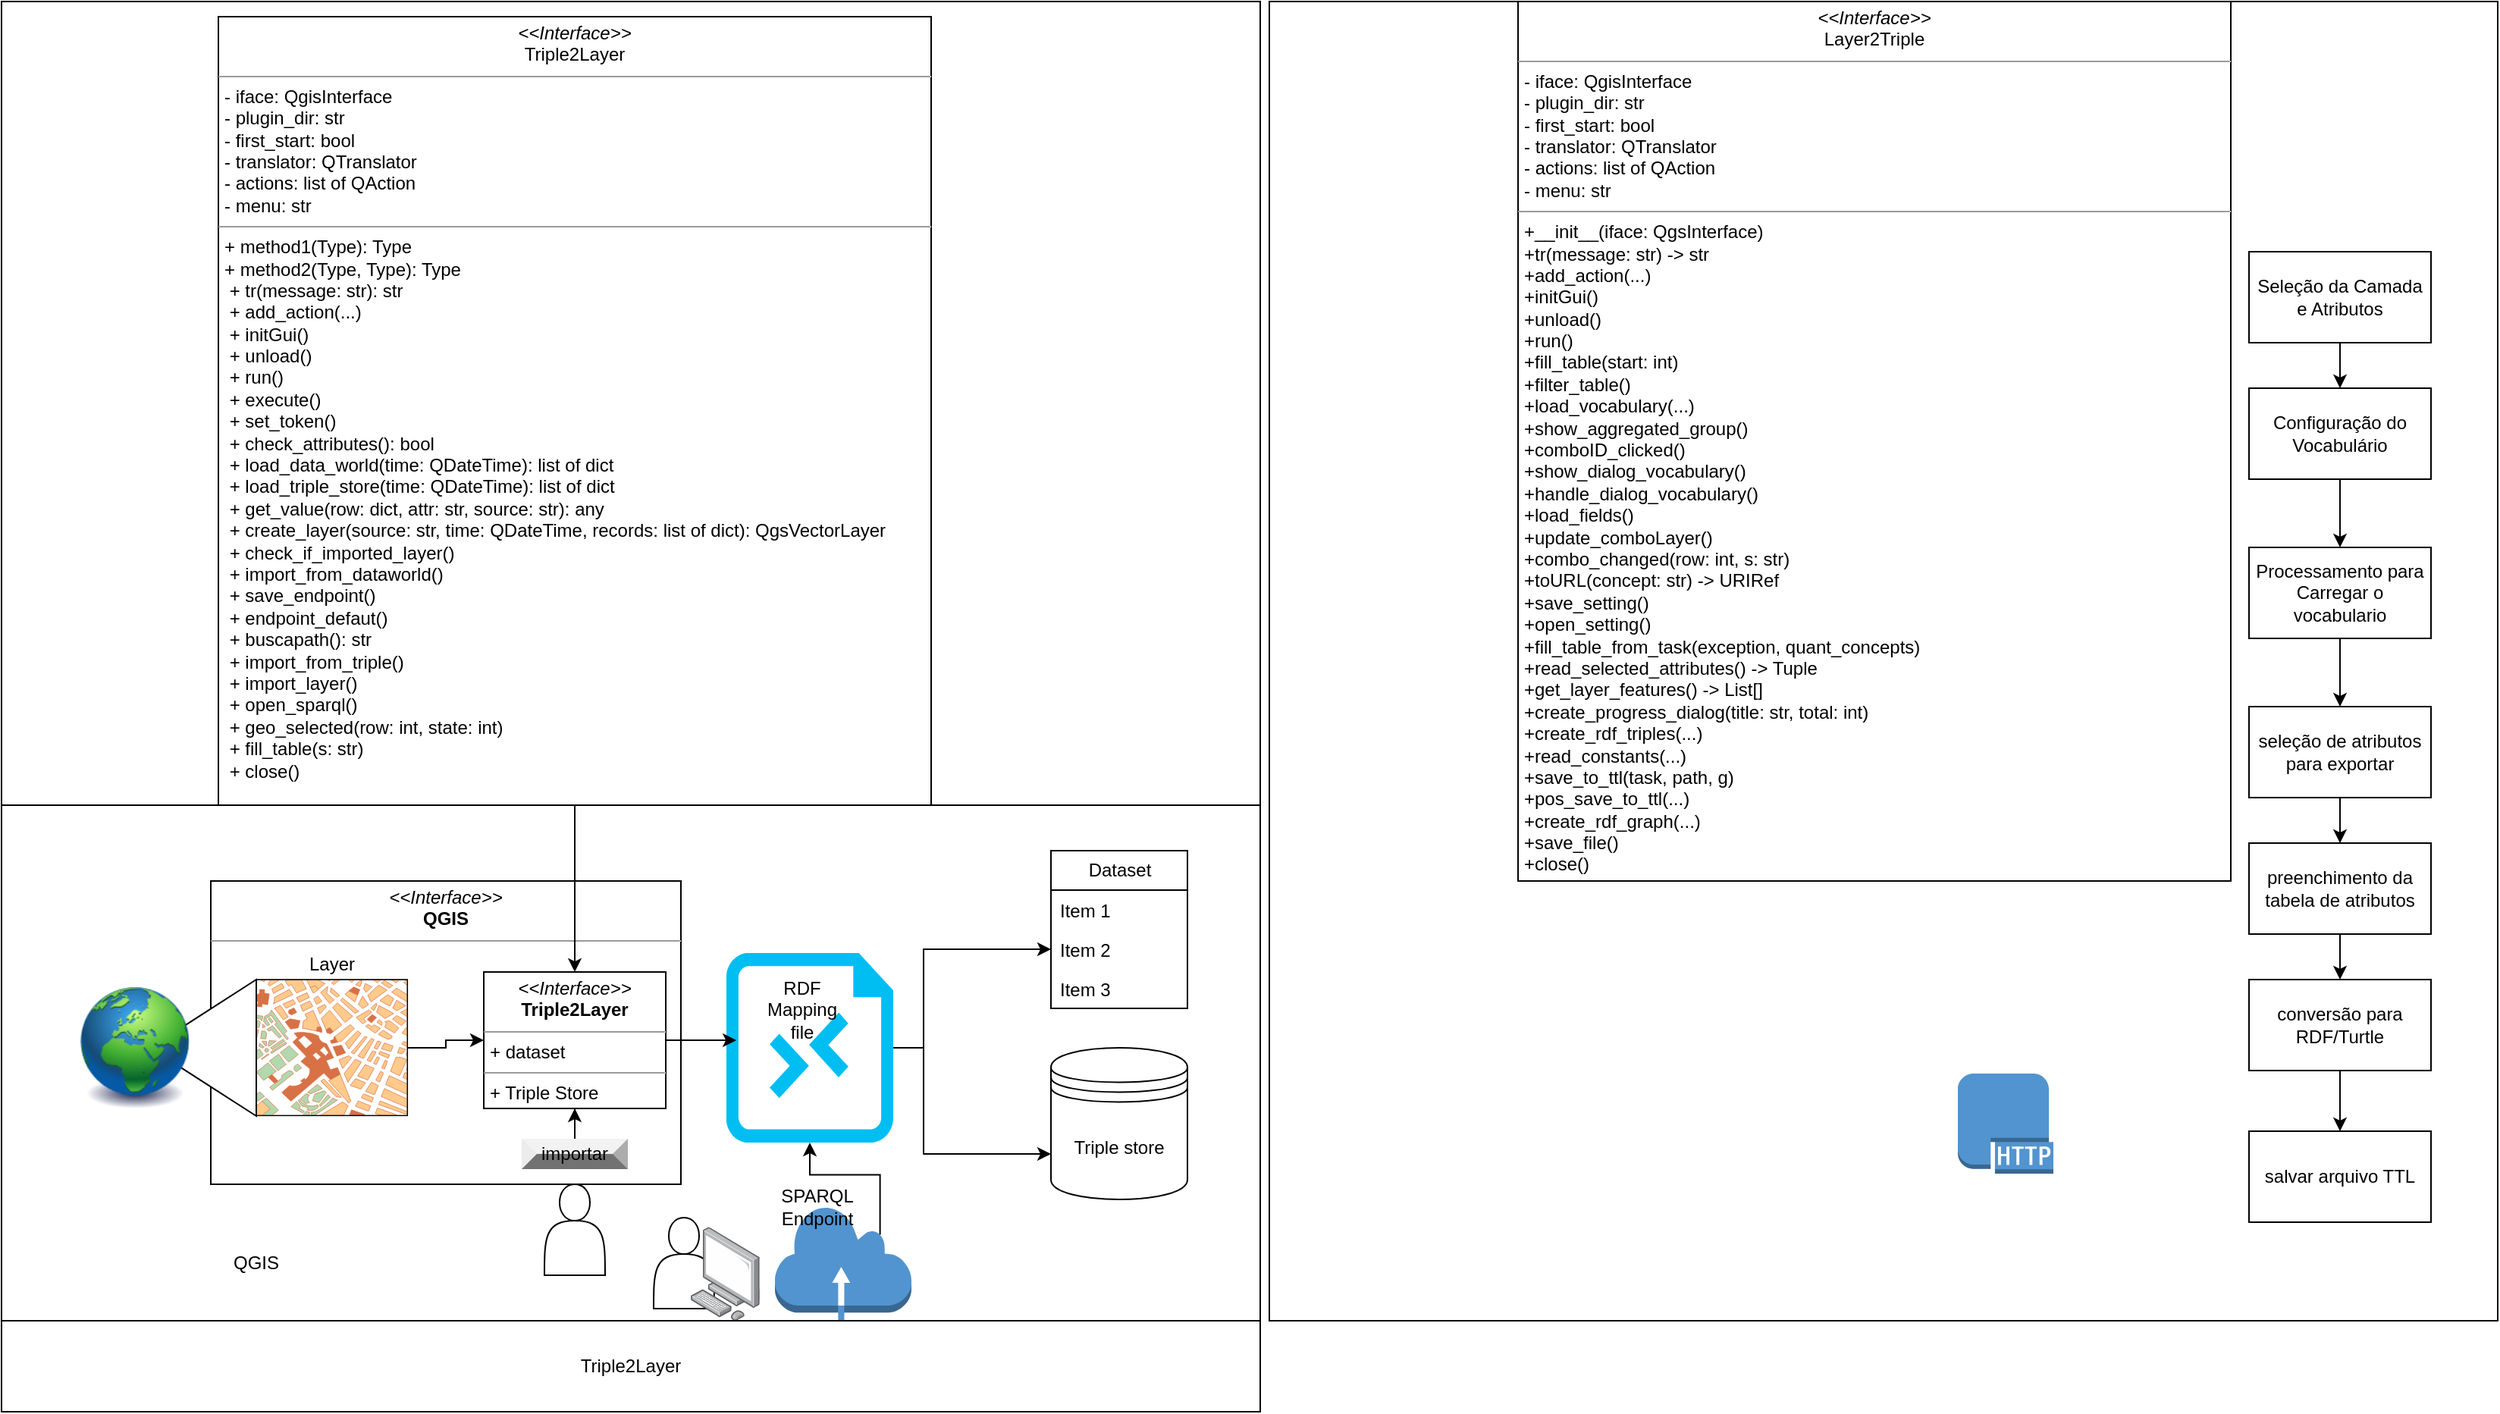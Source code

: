 <mxfile version="21.6.7" type="device" pages="2">
  <diagram name="Página-1" id="d_i1jkRv9Iut6v905rEv">
    <mxGraphModel dx="1243" dy="2469" grid="1" gridSize="10" guides="1" tooltips="1" connect="1" arrows="1" fold="1" page="1" pageScale="1" pageWidth="827" pageHeight="1169" math="0" shadow="0">
      <root>
        <mxCell id="0" />
        <mxCell id="1" parent="0" />
        <mxCell id="cWqbH5AhGibWyAV5k7Xn-66" value="Triple2Layer" style="rounded=0;whiteSpace=wrap;html=1;" vertex="1" parent="1">
          <mxGeometry y="-280" width="830" height="530" as="geometry" />
        </mxCell>
        <mxCell id="YgqfD80bsuQ33fSeuQC4-18" value="" style="rounded=0;whiteSpace=wrap;html=1;" parent="1" vertex="1">
          <mxGeometry y="250" width="830" height="340" as="geometry" />
        </mxCell>
        <mxCell id="cWqbH5AhGibWyAV5k7Xn-48" value="" style="outlineConnect=0;dashed=0;verticalLabelPosition=bottom;verticalAlign=top;align=center;html=1;shape=mxgraph.aws3.sensor;fillColor=#5294CF;gradientColor=none;" vertex="1" parent="1">
          <mxGeometry x="510" y="515" width="90" height="130" as="geometry" />
        </mxCell>
        <mxCell id="cWqbH5AhGibWyAV5k7Xn-62" value="&lt;p style=&quot;margin:0px;margin-top:4px;text-align:center;&quot;&gt;&lt;i&gt;&amp;lt;&amp;lt;Interface&amp;gt;&amp;gt;&lt;/i&gt;&lt;br&gt;&lt;b&gt;QGIS&lt;/b&gt;&lt;/p&gt;&lt;hr size=&quot;1&quot;&gt;&lt;p style=&quot;margin:0px;margin-left:4px;&quot;&gt;&lt;br&gt;&lt;/p&gt;" style="verticalAlign=top;align=left;overflow=fill;fontSize=12;fontFamily=Helvetica;html=1;whiteSpace=wrap;" vertex="1" parent="1">
          <mxGeometry x="138" y="300" width="310" height="200" as="geometry" />
        </mxCell>
        <mxCell id="cWqbH5AhGibWyAV5k7Xn-56" style="edgeStyle=orthogonalEdgeStyle;rounded=0;orthogonalLoop=1;jettySize=auto;html=1;entryX=0.5;entryY=1;entryDx=0;entryDy=0;entryPerimeter=0;exitX=0.77;exitY=0.14;exitDx=0;exitDy=0;exitPerimeter=0;" edge="1" parent="1" source="cWqbH5AhGibWyAV5k7Xn-48" target="cWqbH5AhGibWyAV5k7Xn-34">
          <mxGeometry relative="1" as="geometry">
            <mxPoint x="593" y="515" as="sourcePoint" />
          </mxGeometry>
        </mxCell>
        <mxCell id="cWqbH5AhGibWyAV5k7Xn-59" style="edgeStyle=orthogonalEdgeStyle;rounded=0;orthogonalLoop=1;jettySize=auto;html=1;" edge="1" parent="1" source="cWqbH5AhGibWyAV5k7Xn-34" target="cWqbH5AhGibWyAV5k7Xn-10">
          <mxGeometry relative="1" as="geometry">
            <Array as="points">
              <mxPoint x="608" y="410" />
              <mxPoint x="608" y="345" />
            </Array>
          </mxGeometry>
        </mxCell>
        <mxCell id="cWqbH5AhGibWyAV5k7Xn-34" value="" style="verticalLabelPosition=bottom;html=1;verticalAlign=top;align=center;strokeColor=none;fillColor=#00BEF2;shape=mxgraph.azure.rdp_remoting_file;pointerEvents=1;" vertex="1" parent="1">
          <mxGeometry x="478" y="347.5" width="110" height="125" as="geometry" />
        </mxCell>
        <mxCell id="cWqbH5AhGibWyAV5k7Xn-55" style="edgeStyle=orthogonalEdgeStyle;rounded=0;orthogonalLoop=1;jettySize=auto;html=1;entryX=0;entryY=0.5;entryDx=0;entryDy=0;" edge="1" parent="1" source="cWqbH5AhGibWyAV5k7Xn-30" target="cWqbH5AhGibWyAV5k7Xn-20">
          <mxGeometry relative="1" as="geometry" />
        </mxCell>
        <mxCell id="cWqbH5AhGibWyAV5k7Xn-30" value="" style="verticalLabelPosition=bottom;shadow=0;dashed=0;align=center;html=1;verticalAlign=top;strokeWidth=1;shape=mxgraph.mockup.misc.map;" vertex="1" parent="1">
          <mxGeometry x="168" y="365" width="100" height="90" as="geometry" />
        </mxCell>
        <mxCell id="YgqfD80bsuQ33fSeuQC4-11" value="Layer2Triple" style="rounded=0;whiteSpace=wrap;html=1;" parent="1" vertex="1">
          <mxGeometry x="836" y="-280" width="810" height="870" as="geometry" />
        </mxCell>
        <mxCell id="YgqfD80bsuQ33fSeuQC4-13" style="edgeStyle=orthogonalEdgeStyle;rounded=0;orthogonalLoop=1;jettySize=auto;html=1;entryX=0.5;entryY=0;entryDx=0;entryDy=0;" parent="1" source="YgqfD80bsuQ33fSeuQC4-3" target="YgqfD80bsuQ33fSeuQC4-7" edge="1">
          <mxGeometry relative="1" as="geometry" />
        </mxCell>
        <mxCell id="YgqfD80bsuQ33fSeuQC4-3" value="Configuração do Vocabulário" style="rounded=0;whiteSpace=wrap;html=1;" parent="1" vertex="1">
          <mxGeometry x="1482" y="-25" width="120" height="60" as="geometry" />
        </mxCell>
        <mxCell id="YgqfD80bsuQ33fSeuQC4-12" style="edgeStyle=orthogonalEdgeStyle;rounded=0;orthogonalLoop=1;jettySize=auto;html=1;entryX=0.5;entryY=0;entryDx=0;entryDy=0;" parent="1" source="YgqfD80bsuQ33fSeuQC4-4" target="YgqfD80bsuQ33fSeuQC4-3" edge="1">
          <mxGeometry relative="1" as="geometry" />
        </mxCell>
        <mxCell id="YgqfD80bsuQ33fSeuQC4-4" value="Seleção da Camada e Atributos" style="rounded=0;whiteSpace=wrap;html=1;" parent="1" vertex="1">
          <mxGeometry x="1482" y="-115" width="120" height="60" as="geometry" />
        </mxCell>
        <mxCell id="YgqfD80bsuQ33fSeuQC4-16" style="edgeStyle=orthogonalEdgeStyle;rounded=0;orthogonalLoop=1;jettySize=auto;html=1;" parent="1" source="YgqfD80bsuQ33fSeuQC4-6" target="YgqfD80bsuQ33fSeuQC4-9" edge="1">
          <mxGeometry relative="1" as="geometry" />
        </mxCell>
        <mxCell id="YgqfD80bsuQ33fSeuQC4-6" value="preenchimento da tabela de atributos" style="rounded=0;whiteSpace=wrap;html=1;" parent="1" vertex="1">
          <mxGeometry x="1482" y="275" width="120" height="60" as="geometry" />
        </mxCell>
        <mxCell id="YgqfD80bsuQ33fSeuQC4-14" style="edgeStyle=orthogonalEdgeStyle;rounded=0;orthogonalLoop=1;jettySize=auto;html=1;entryX=0.5;entryY=0;entryDx=0;entryDy=0;" parent="1" source="YgqfD80bsuQ33fSeuQC4-7" target="YgqfD80bsuQ33fSeuQC4-10" edge="1">
          <mxGeometry relative="1" as="geometry" />
        </mxCell>
        <mxCell id="YgqfD80bsuQ33fSeuQC4-7" value="Processamento para Carregar o vocabulario" style="rounded=0;whiteSpace=wrap;html=1;" parent="1" vertex="1">
          <mxGeometry x="1482" y="80" width="120" height="60" as="geometry" />
        </mxCell>
        <mxCell id="YgqfD80bsuQ33fSeuQC4-8" value="salvar arquivo TTL" style="rounded=0;whiteSpace=wrap;html=1;" parent="1" vertex="1">
          <mxGeometry x="1482" y="465" width="120" height="60" as="geometry" />
        </mxCell>
        <mxCell id="YgqfD80bsuQ33fSeuQC4-17" style="edgeStyle=orthogonalEdgeStyle;rounded=0;orthogonalLoop=1;jettySize=auto;html=1;" parent="1" source="YgqfD80bsuQ33fSeuQC4-9" target="YgqfD80bsuQ33fSeuQC4-8" edge="1">
          <mxGeometry relative="1" as="geometry" />
        </mxCell>
        <mxCell id="YgqfD80bsuQ33fSeuQC4-9" value="conversão para RDF/Turtle" style="rounded=0;whiteSpace=wrap;html=1;" parent="1" vertex="1">
          <mxGeometry x="1482" y="365" width="120" height="60" as="geometry" />
        </mxCell>
        <mxCell id="YgqfD80bsuQ33fSeuQC4-15" style="edgeStyle=orthogonalEdgeStyle;rounded=0;orthogonalLoop=1;jettySize=auto;html=1;entryX=0.5;entryY=0;entryDx=0;entryDy=0;" parent="1" source="YgqfD80bsuQ33fSeuQC4-10" target="YgqfD80bsuQ33fSeuQC4-6" edge="1">
          <mxGeometry relative="1" as="geometry" />
        </mxCell>
        <mxCell id="YgqfD80bsuQ33fSeuQC4-10" value="seleção de atributos para exportar" style="rounded=0;whiteSpace=wrap;html=1;" parent="1" vertex="1">
          <mxGeometry x="1482" y="185" width="120" height="60" as="geometry" />
        </mxCell>
        <mxCell id="cWqbH5AhGibWyAV5k7Xn-3" value="Triple store" style="shape=datastore;whiteSpace=wrap;html=1;" vertex="1" parent="1">
          <mxGeometry x="692" y="410" width="90" height="100" as="geometry" />
        </mxCell>
        <mxCell id="cWqbH5AhGibWyAV5k7Xn-8" value="Dataset" style="swimlane;fontStyle=0;childLayout=stackLayout;horizontal=1;startSize=26;fillColor=none;horizontalStack=0;resizeParent=1;resizeParentMax=0;resizeLast=0;collapsible=1;marginBottom=0;html=1;" vertex="1" parent="1">
          <mxGeometry x="692" y="280" width="90" height="104" as="geometry" />
        </mxCell>
        <mxCell id="cWqbH5AhGibWyAV5k7Xn-9" value="Item 1" style="text;strokeColor=none;fillColor=none;align=left;verticalAlign=top;spacingLeft=4;spacingRight=4;overflow=hidden;rotatable=0;points=[[0,0.5],[1,0.5]];portConstraint=eastwest;whiteSpace=wrap;html=1;" vertex="1" parent="cWqbH5AhGibWyAV5k7Xn-8">
          <mxGeometry y="26" width="90" height="26" as="geometry" />
        </mxCell>
        <mxCell id="cWqbH5AhGibWyAV5k7Xn-10" value="Item 2" style="text;strokeColor=none;fillColor=none;align=left;verticalAlign=top;spacingLeft=4;spacingRight=4;overflow=hidden;rotatable=0;points=[[0,0.5],[1,0.5]];portConstraint=eastwest;whiteSpace=wrap;html=1;" vertex="1" parent="cWqbH5AhGibWyAV5k7Xn-8">
          <mxGeometry y="52" width="90" height="26" as="geometry" />
        </mxCell>
        <mxCell id="cWqbH5AhGibWyAV5k7Xn-11" value="Item 3" style="text;strokeColor=none;fillColor=none;align=left;verticalAlign=top;spacingLeft=4;spacingRight=4;overflow=hidden;rotatable=0;points=[[0,0.5],[1,0.5]];portConstraint=eastwest;whiteSpace=wrap;html=1;" vertex="1" parent="cWqbH5AhGibWyAV5k7Xn-8">
          <mxGeometry y="78" width="90" height="26" as="geometry" />
        </mxCell>
        <mxCell id="cWqbH5AhGibWyAV5k7Xn-52" style="edgeStyle=orthogonalEdgeStyle;rounded=0;orthogonalLoop=1;jettySize=auto;html=1;entryX=0.06;entryY=0.46;entryDx=0;entryDy=0;entryPerimeter=0;" edge="1" parent="1" source="cWqbH5AhGibWyAV5k7Xn-20" target="cWqbH5AhGibWyAV5k7Xn-34">
          <mxGeometry relative="1" as="geometry" />
        </mxCell>
        <mxCell id="cWqbH5AhGibWyAV5k7Xn-20" value="&lt;p style=&quot;margin:0px;margin-top:4px;text-align:center;&quot;&gt;&lt;i&gt;&amp;lt;&amp;lt;Interface&amp;gt;&amp;gt;&lt;/i&gt;&lt;br&gt;&lt;b&gt;Triple2Layer&lt;/b&gt;&lt;/p&gt;&lt;hr size=&quot;1&quot;&gt;&lt;p style=&quot;margin:0px;margin-left:4px;&quot;&gt;+ dataset&lt;/p&gt;&lt;hr size=&quot;1&quot;&gt;&lt;p style=&quot;margin:0px;margin-left:4px;&quot;&gt;+ Triple Store&lt;/p&gt;" style="verticalAlign=top;align=left;overflow=fill;fontSize=12;fontFamily=Helvetica;html=1;whiteSpace=wrap;" vertex="1" parent="1">
          <mxGeometry x="318" y="360" width="120" height="90" as="geometry" />
        </mxCell>
        <mxCell id="cWqbH5AhGibWyAV5k7Xn-37" style="edgeStyle=orthogonalEdgeStyle;rounded=0;orthogonalLoop=1;jettySize=auto;html=1;" edge="1" parent="1" source="cWqbH5AhGibWyAV5k7Xn-22" target="cWqbH5AhGibWyAV5k7Xn-20">
          <mxGeometry relative="1" as="geometry" />
        </mxCell>
        <mxCell id="cWqbH5AhGibWyAV5k7Xn-22" value="importar" style="labelPosition=center;verticalLabelPosition=middle;align=center;html=1;shape=mxgraph.basic.shaded_button;dx=10;fillColor=#E6E6E6;strokeColor=none;whiteSpace=wrap;" vertex="1" parent="1">
          <mxGeometry x="343" y="470" width="70" height="20" as="geometry" />
        </mxCell>
        <mxCell id="cWqbH5AhGibWyAV5k7Xn-23" value="" style="shape=actor;whiteSpace=wrap;html=1;" vertex="1" parent="1">
          <mxGeometry x="430" y="522" width="40" height="60" as="geometry" />
        </mxCell>
        <mxCell id="cWqbH5AhGibWyAV5k7Xn-50" style="edgeStyle=orthogonalEdgeStyle;rounded=0;orthogonalLoop=1;jettySize=auto;html=1;entryX=0;entryY=0.7;entryDx=0;entryDy=0;exitX=1;exitY=0.5;exitDx=0;exitDy=0;exitPerimeter=0;" edge="1" parent="1" source="cWqbH5AhGibWyAV5k7Xn-34" target="cWqbH5AhGibWyAV5k7Xn-3">
          <mxGeometry relative="1" as="geometry">
            <mxPoint x="493" y="515" as="sourcePoint" />
            <Array as="points">
              <mxPoint x="608" y="410" />
              <mxPoint x="608" y="480" />
            </Array>
          </mxGeometry>
        </mxCell>
        <mxCell id="cWqbH5AhGibWyAV5k7Xn-41" value="" style="verticalLabelPosition=bottom;verticalAlign=top;html=1;shape=mxgraph.basic.acute_triangle;dx=0.5;rotation=-90;" vertex="1" parent="1">
          <mxGeometry x="88" y="375" width="90" height="70" as="geometry" />
        </mxCell>
        <mxCell id="cWqbH5AhGibWyAV5k7Xn-32" value="" style="image;html=1;image=img/lib/clip_art/general/Earth_globe_128x128.png" vertex="1" parent="1">
          <mxGeometry x="48" y="370" width="80" height="80" as="geometry" />
        </mxCell>
        <mxCell id="cWqbH5AhGibWyAV5k7Xn-43" value="RDF Mapping file" style="text;html=1;strokeColor=none;fillColor=none;align=center;verticalAlign=middle;whiteSpace=wrap;rounded=0;" vertex="1" parent="1">
          <mxGeometry x="498" y="370" width="60" height="30" as="geometry" />
        </mxCell>
        <mxCell id="cWqbH5AhGibWyAV5k7Xn-45" value="" style="outlineConnect=0;dashed=0;verticalLabelPosition=bottom;verticalAlign=top;align=center;html=1;shape=mxgraph.aws3.http_protocol;fillColor=#5294CF;gradientColor=none;" vertex="1" parent="1">
          <mxGeometry x="1290" y="427" width="63" height="66" as="geometry" />
        </mxCell>
        <mxCell id="cWqbH5AhGibWyAV5k7Xn-53" value="" style="image;points=[];aspect=fixed;html=1;align=center;shadow=0;dashed=0;image=img/lib/allied_telesis/computer_and_terminals/Personal_Computer.svg;" vertex="1" parent="1">
          <mxGeometry x="454.4" y="528.2" width="45.6" height="61.8" as="geometry" />
        </mxCell>
        <mxCell id="cWqbH5AhGibWyAV5k7Xn-54" value="" style="shape=actor;whiteSpace=wrap;html=1;" vertex="1" parent="1">
          <mxGeometry x="358" y="500" width="40" height="60" as="geometry" />
        </mxCell>
        <mxCell id="cWqbH5AhGibWyAV5k7Xn-57" value="SPARQL Endpoint" style="text;html=1;strokeColor=none;fillColor=none;align=center;verticalAlign=middle;whiteSpace=wrap;rounded=0;" vertex="1" parent="1">
          <mxGeometry x="508" y="500" width="60" height="30" as="geometry" />
        </mxCell>
        <mxCell id="cWqbH5AhGibWyAV5k7Xn-58" value="Layer" style="text;html=1;strokeColor=none;fillColor=none;align=center;verticalAlign=middle;whiteSpace=wrap;rounded=0;" vertex="1" parent="1">
          <mxGeometry x="188" y="340" width="60" height="30" as="geometry" />
        </mxCell>
        <mxCell id="cWqbH5AhGibWyAV5k7Xn-61" value="QGIS" style="text;html=1;strokeColor=none;fillColor=none;align=center;verticalAlign=middle;whiteSpace=wrap;rounded=0;" vertex="1" parent="1">
          <mxGeometry x="138" y="537" width="60" height="30" as="geometry" />
        </mxCell>
        <mxCell id="cWqbH5AhGibWyAV5k7Xn-65" style="edgeStyle=orthogonalEdgeStyle;rounded=0;orthogonalLoop=1;jettySize=auto;html=1;entryX=0.5;entryY=0;entryDx=0;entryDy=0;" edge="1" parent="1" source="cWqbH5AhGibWyAV5k7Xn-64" target="cWqbH5AhGibWyAV5k7Xn-20">
          <mxGeometry relative="1" as="geometry" />
        </mxCell>
        <mxCell id="cWqbH5AhGibWyAV5k7Xn-64" value="&lt;p style=&quot;margin:0px;margin-top:4px;text-align:center;&quot;&gt;&lt;i&gt;&amp;lt;&amp;lt;Interface&amp;gt;&amp;gt;&lt;/i&gt;&lt;br&gt; Triple2Layer &lt;br&gt;&lt;/p&gt;&lt;hr size=&quot;1&quot;&gt;&lt;p style=&quot;margin:0px;margin-left:4px;&quot;&gt;&lt;span style=&quot;background-color: initial;&quot;&gt;- iface: QgisInterface&amp;nbsp;&lt;/span&gt;&lt;br&gt;&lt;/p&gt;&lt;p style=&quot;margin:0px;margin-left:4px;&quot;&gt;- plugin_dir: str&amp;nbsp;&lt;br&gt;- first_start: bool&amp;nbsp;&lt;br&gt;- translator: QTranslator&amp;nbsp;&lt;br&gt;- actions: list of QAction&amp;nbsp;&lt;br&gt;- menu: str  &lt;br&gt;&lt;/p&gt;&lt;hr size=&quot;1&quot;&gt;&lt;p style=&quot;margin:0px;margin-left:4px;&quot;&gt;+ method1(Type): Type&lt;br&gt;+ method2(Type, Type): Type&lt;/p&gt;&lt;p style=&quot;margin:0px;margin-left:4px;&quot;&gt;&amp;nbsp;+ tr(message: str): str&amp;nbsp; &amp;nbsp; &amp;nbsp; &amp;nbsp; &amp;nbsp; &amp;nbsp; &amp;nbsp; &amp;nbsp; &amp;nbsp; &amp;nbsp; &amp;nbsp; &amp;nbsp; &amp;nbsp; &amp;nbsp; &amp;nbsp; &amp;nbsp;&lt;/p&gt;&lt;p style=&quot;margin:0px;margin-left:4px;&quot;&gt;&amp;nbsp;+ add_action(...)&amp;nbsp; &amp;nbsp; &amp;nbsp; &amp;nbsp; &amp;nbsp; &amp;nbsp; &amp;nbsp; &amp;nbsp; &amp;nbsp; &amp;nbsp; &amp;nbsp; &amp;nbsp; &amp;nbsp; &amp;nbsp; &amp;nbsp; &amp;nbsp; &amp;nbsp; &amp;nbsp; &amp;nbsp;&lt;/p&gt;&lt;p style=&quot;margin:0px;margin-left:4px;&quot;&gt;&amp;nbsp;+ initGui()&amp;nbsp; &amp;nbsp; &amp;nbsp; &amp;nbsp; &amp;nbsp; &amp;nbsp; &amp;nbsp; &amp;nbsp; &amp;nbsp; &amp;nbsp; &amp;nbsp; &amp;nbsp; &amp;nbsp; &amp;nbsp; &amp;nbsp; &amp;nbsp; &amp;nbsp; &amp;nbsp; &amp;nbsp; &amp;nbsp; &amp;nbsp; &amp;nbsp;&lt;/p&gt;&lt;p style=&quot;margin:0px;margin-left:4px;&quot;&gt;&amp;nbsp;+ unload()&amp;nbsp; &amp;nbsp; &amp;nbsp; &amp;nbsp; &amp;nbsp; &amp;nbsp; &amp;nbsp; &amp;nbsp; &amp;nbsp; &amp;nbsp; &amp;nbsp; &amp;nbsp; &amp;nbsp; &amp;nbsp; &amp;nbsp; &amp;nbsp; &amp;nbsp; &amp;nbsp; &amp;nbsp; &amp;nbsp; &amp;nbsp; &amp;nbsp;&amp;nbsp;&lt;/p&gt;&lt;p style=&quot;margin:0px;margin-left:4px;&quot;&gt;&amp;nbsp;+ run()&amp;nbsp; &amp;nbsp; &amp;nbsp; &amp;nbsp; &amp;nbsp; &amp;nbsp; &amp;nbsp; &amp;nbsp; &amp;nbsp; &amp;nbsp; &amp;nbsp; &amp;nbsp; &amp;nbsp; &amp;nbsp; &amp;nbsp; &amp;nbsp; &amp;nbsp; &amp;nbsp; &amp;nbsp; &amp;nbsp; &amp;nbsp; &amp;nbsp; &amp;nbsp; &amp;nbsp;&lt;/p&gt;&lt;p style=&quot;margin:0px;margin-left:4px;&quot;&gt;&amp;nbsp;+ execute()&amp;nbsp; &amp;nbsp; &amp;nbsp; &amp;nbsp; &amp;nbsp; &amp;nbsp; &amp;nbsp; &amp;nbsp; &amp;nbsp; &amp;nbsp; &amp;nbsp; &amp;nbsp; &amp;nbsp; &amp;nbsp; &amp;nbsp; &amp;nbsp; &amp;nbsp; &amp;nbsp; &amp;nbsp; &amp;nbsp; &amp;nbsp; &amp;nbsp;&lt;/p&gt;&lt;p style=&quot;margin:0px;margin-left:4px;&quot;&gt;&amp;nbsp;+ set_token()&amp;nbsp; &amp;nbsp; &amp;nbsp; &amp;nbsp; &amp;nbsp; &amp;nbsp; &amp;nbsp; &amp;nbsp; &amp;nbsp; &amp;nbsp; &amp;nbsp; &amp;nbsp; &amp;nbsp; &amp;nbsp; &amp;nbsp; &amp;nbsp; &amp;nbsp; &amp;nbsp; &amp;nbsp; &amp;nbsp; &amp;nbsp;&lt;/p&gt;&lt;p style=&quot;margin:0px;margin-left:4px;&quot;&gt;&amp;nbsp;+ check_attributes(): bool&amp;nbsp; &amp;nbsp; &amp;nbsp; &amp;nbsp; &amp;nbsp; &amp;nbsp; &amp;nbsp; &amp;nbsp; &amp;nbsp; &amp;nbsp; &amp;nbsp; &amp;nbsp; &amp;nbsp; &amp;nbsp;&amp;nbsp;&lt;/p&gt;&lt;p style=&quot;margin:0px;margin-left:4px;&quot;&gt;&amp;nbsp;+ load_data_world(time: QDateTime): list of dict&amp;nbsp; &amp;nbsp; &amp;nbsp;&lt;/p&gt;&lt;p style=&quot;margin:0px;margin-left:4px;&quot;&gt;&amp;nbsp;+ load_triple_store(time: QDateTime): list of dict&amp;nbsp; &amp;nbsp;&amp;nbsp;&lt;/p&gt;&lt;p style=&quot;margin:0px;margin-left:4px;&quot;&gt;&amp;nbsp;+ get_value(row: dict, attr: str, source: str): any&amp;nbsp;&amp;nbsp;&lt;/p&gt;&lt;p style=&quot;margin:0px;margin-left:4px;&quot;&gt;&amp;nbsp;+ create_layer(source: str, time: QDateTime, records: list of dict): QgsVectorLayer&lt;span style=&quot;background-color: initial;&quot;&gt;&amp;nbsp; &amp;nbsp; &amp;nbsp; &amp;nbsp;&amp;nbsp;&lt;/span&gt;&lt;/p&gt;&lt;p style=&quot;margin:0px;margin-left:4px;&quot;&gt;&amp;nbsp;+ check_if_imported_layer()&amp;nbsp; &amp;nbsp; &amp;nbsp; &amp;nbsp; &amp;nbsp; &amp;nbsp; &amp;nbsp; &amp;nbsp; &amp;nbsp; &amp;nbsp; &amp;nbsp; &amp;nbsp; &amp;nbsp; &amp;nbsp;&lt;/p&gt;&lt;p style=&quot;margin:0px;margin-left:4px;&quot;&gt;&amp;nbsp;+ import_from_dataworld()&amp;nbsp; &amp;nbsp; &amp;nbsp; &amp;nbsp; &amp;nbsp; &amp;nbsp; &amp;nbsp; &amp;nbsp; &amp;nbsp; &amp;nbsp; &amp;nbsp; &amp;nbsp; &amp;nbsp; &amp;nbsp; &amp;nbsp;&lt;/p&gt;&lt;p style=&quot;margin:0px;margin-left:4px;&quot;&gt;&amp;nbsp;+ save_endpoint()&amp;nbsp; &amp;nbsp; &amp;nbsp; &amp;nbsp; &amp;nbsp; &amp;nbsp; &amp;nbsp; &amp;nbsp; &amp;nbsp; &amp;nbsp; &amp;nbsp; &amp;nbsp; &amp;nbsp; &amp;nbsp; &amp;nbsp; &amp;nbsp; &amp;nbsp; &amp;nbsp; &amp;nbsp;&lt;/p&gt;&lt;p style=&quot;margin:0px;margin-left:4px;&quot;&gt;&amp;nbsp;+ endpoint_defaut()&amp;nbsp; &amp;nbsp; &amp;nbsp; &amp;nbsp; &amp;nbsp; &amp;nbsp; &amp;nbsp; &amp;nbsp; &amp;nbsp; &amp;nbsp; &amp;nbsp; &amp;nbsp; &amp;nbsp; &amp;nbsp; &amp;nbsp; &amp;nbsp; &amp;nbsp; &amp;nbsp;&lt;/p&gt;&lt;p style=&quot;margin:0px;margin-left:4px;&quot;&gt;&amp;nbsp;+ buscapath(): str&amp;nbsp; &amp;nbsp; &amp;nbsp; &amp;nbsp; &amp;nbsp; &amp;nbsp; &amp;nbsp; &amp;nbsp; &amp;nbsp; &amp;nbsp; &amp;nbsp; &amp;nbsp; &amp;nbsp; &amp;nbsp; &amp;nbsp; &amp;nbsp; &amp;nbsp; &amp;nbsp;&amp;nbsp;&lt;/p&gt;&lt;p style=&quot;margin:0px;margin-left:4px;&quot;&gt;&amp;nbsp;+ import_from_triple()&amp;nbsp; &amp;nbsp; &amp;nbsp; &amp;nbsp; &amp;nbsp; &amp;nbsp; &amp;nbsp; &amp;nbsp; &amp;nbsp; &amp;nbsp; &amp;nbsp; &amp;nbsp; &amp;nbsp; &amp;nbsp; &amp;nbsp; &amp;nbsp;&amp;nbsp;&lt;/p&gt;&lt;p style=&quot;margin:0px;margin-left:4px;&quot;&gt;&amp;nbsp;+ import_layer()&amp;nbsp; &amp;nbsp; &amp;nbsp; &amp;nbsp; &amp;nbsp; &amp;nbsp; &amp;nbsp; &amp;nbsp; &amp;nbsp; &amp;nbsp; &amp;nbsp; &amp;nbsp; &amp;nbsp; &amp;nbsp; &amp;nbsp; &amp;nbsp; &amp;nbsp; &amp;nbsp; &amp;nbsp;&amp;nbsp;&lt;/p&gt;&lt;p style=&quot;margin:0px;margin-left:4px;&quot;&gt;&amp;nbsp;+ open_sparql()&amp;nbsp; &amp;nbsp; &amp;nbsp; &amp;nbsp; &amp;nbsp; &amp;nbsp; &amp;nbsp; &amp;nbsp; &amp;nbsp; &amp;nbsp; &amp;nbsp; &amp;nbsp; &amp;nbsp; &amp;nbsp; &amp;nbsp; &amp;nbsp; &amp;nbsp; &amp;nbsp; &amp;nbsp; &amp;nbsp;&lt;/p&gt;&lt;p style=&quot;margin:0px;margin-left:4px;&quot;&gt;&amp;nbsp;+ geo_selected(row: int, state: int)&amp;nbsp; &amp;nbsp; &amp;nbsp; &amp;nbsp; &amp;nbsp; &amp;nbsp; &amp;nbsp; &amp;nbsp; &amp;nbsp;&amp;nbsp;&lt;/p&gt;&lt;p style=&quot;margin:0px;margin-left:4px;&quot;&gt;&amp;nbsp;+ fill_table(s: str)&amp;nbsp; &amp;nbsp; &amp;nbsp; &amp;nbsp; &amp;nbsp; &amp;nbsp; &amp;nbsp; &amp;nbsp; &amp;nbsp; &amp;nbsp; &amp;nbsp; &amp;nbsp; &amp;nbsp; &amp;nbsp; &amp;nbsp; &amp;nbsp; &amp;nbsp;&amp;nbsp;&lt;/p&gt;&lt;p style=&quot;margin:0px;margin-left:4px;&quot;&gt;&amp;nbsp;+ close()&lt;/p&gt;" style="verticalAlign=top;align=left;overflow=fill;fontSize=12;fontFamily=Helvetica;html=1;whiteSpace=wrap;" vertex="1" parent="1">
          <mxGeometry x="143" y="-270" width="470" height="520" as="geometry" />
        </mxCell>
        <mxCell id="cWqbH5AhGibWyAV5k7Xn-36" value="Triple2Layer" style="rounded=0;whiteSpace=wrap;html=1;" vertex="1" parent="1">
          <mxGeometry y="590" width="830" height="60" as="geometry" />
        </mxCell>
        <mxCell id="50K4JcBfiRmOHyDosi_p-1" value="&lt;p style=&quot;margin:0px;margin-top:4px;text-align:center;&quot;&gt;&lt;i&gt;&amp;lt;&amp;lt;Interface&amp;gt;&amp;gt;&lt;/i&gt;&lt;br&gt;Layer2Triple&lt;br&gt;&lt;/p&gt;&lt;hr size=&quot;1&quot;&gt;&lt;p style=&quot;margin:0px;margin-left:4px;&quot;&gt;&lt;span style=&quot;background-color: initial;&quot;&gt;- iface: QgisInterface&amp;nbsp;&lt;/span&gt;&lt;br&gt;&lt;/p&gt;&lt;p style=&quot;margin:0px;margin-left:4px;&quot;&gt;- plugin_dir: str&amp;nbsp;&lt;br&gt;- first_start: bool&amp;nbsp;&lt;br&gt;- translator: QTranslator&amp;nbsp;&lt;br&gt;- actions: list of QAction&amp;nbsp;&lt;br&gt;- menu: str  &lt;br&gt;&lt;/p&gt;&lt;hr size=&quot;1&quot;&gt;&lt;p style=&quot;margin:0px;margin-left:4px;&quot;&gt;&lt;span style=&quot;background-color: initial;&quot;&gt;+__init__(iface: QgsInterface)&amp;nbsp; &amp;nbsp; &amp;nbsp; &amp;nbsp;&lt;/span&gt;&lt;br&gt;&lt;/p&gt;&lt;p style=&quot;margin:0px;margin-left:4px;&quot;&gt;+tr(message: str) -&amp;gt; str&amp;nbsp; &amp;nbsp; &amp;nbsp; &amp;nbsp; &amp;nbsp; &amp;nbsp; &amp;nbsp; &amp;nbsp; &amp;nbsp;&amp;nbsp;&lt;/p&gt;&lt;p style=&quot;margin:0px;margin-left:4px;&quot;&gt;+add_action(...)&amp;nbsp; &amp;nbsp; &amp;nbsp; &amp;nbsp; &amp;nbsp; &amp;nbsp; &amp;nbsp; &amp;nbsp; &amp;nbsp; &amp;nbsp; &amp;nbsp; &amp;nbsp; &amp;nbsp; &amp;nbsp; &amp;nbsp;&lt;/p&gt;&lt;p style=&quot;margin:0px;margin-left:4px;&quot;&gt;+initGui()&amp;nbsp; &amp;nbsp; &amp;nbsp; &amp;nbsp; &amp;nbsp; &amp;nbsp; &amp;nbsp; &amp;nbsp; &amp;nbsp; &amp;nbsp; &amp;nbsp; &amp;nbsp; &amp;nbsp; &amp;nbsp; &amp;nbsp; &amp;nbsp; &amp;nbsp; &amp;nbsp; &amp;nbsp;&amp;nbsp;&lt;/p&gt;&lt;p style=&quot;margin:0px;margin-left:4px;&quot;&gt;+unload()&amp;nbsp; &amp;nbsp; &amp;nbsp; &amp;nbsp; &amp;nbsp; &amp;nbsp; &amp;nbsp; &amp;nbsp; &amp;nbsp; &amp;nbsp; &amp;nbsp; &amp;nbsp; &amp;nbsp; &amp;nbsp; &amp;nbsp; &amp;nbsp; &amp;nbsp; &amp;nbsp; &amp;nbsp;&lt;/p&gt;&lt;p style=&quot;margin:0px;margin-left:4px;&quot;&gt;+run()&amp;nbsp; &amp;nbsp; &amp;nbsp; &amp;nbsp; &amp;nbsp; &amp;nbsp; &amp;nbsp; &amp;nbsp; &amp;nbsp; &amp;nbsp; &amp;nbsp; &amp;nbsp; &amp;nbsp; &amp;nbsp; &amp;nbsp; &amp;nbsp; &amp;nbsp; &amp;nbsp; &amp;nbsp; &amp;nbsp; &amp;nbsp;&amp;nbsp;&lt;/p&gt;&lt;p style=&quot;margin:0px;margin-left:4px;&quot;&gt;+fill_table(start: int)&amp;nbsp; &amp;nbsp; &amp;nbsp; &amp;nbsp; &amp;nbsp; &amp;nbsp; &amp;nbsp; &amp;nbsp; &amp;nbsp; &amp;nbsp; &amp;nbsp; &amp;nbsp;&lt;/p&gt;&lt;p style=&quot;margin:0px;margin-left:4px;&quot;&gt;+filter_table()&amp;nbsp; &amp;nbsp; &amp;nbsp; &amp;nbsp; &amp;nbsp; &amp;nbsp; &amp;nbsp; &amp;nbsp; &amp;nbsp; &amp;nbsp; &amp;nbsp; &amp;nbsp; &amp;nbsp; &amp;nbsp; &amp;nbsp; &amp;nbsp;&amp;nbsp;&lt;/p&gt;&lt;p style=&quot;margin:0px;margin-left:4px;&quot;&gt;+load_vocabulary(...)&amp;nbsp; &amp;nbsp; &amp;nbsp; &amp;nbsp; &amp;nbsp; &amp;nbsp; &amp;nbsp; &amp;nbsp; &amp;nbsp; &amp;nbsp; &amp;nbsp; &amp;nbsp; &amp;nbsp;&amp;nbsp;&lt;/p&gt;&lt;p style=&quot;margin:0px;margin-left:4px;&quot;&gt;+show_aggregated_group()&amp;nbsp; &amp;nbsp; &amp;nbsp; &amp;nbsp; &amp;nbsp; &amp;nbsp; &amp;nbsp; &amp;nbsp; &amp;nbsp; &amp;nbsp; &amp;nbsp;&lt;/p&gt;&lt;p style=&quot;margin:0px;margin-left:4px;&quot;&gt;+comboID_clicked()&amp;nbsp; &amp;nbsp; &amp;nbsp; &amp;nbsp; &amp;nbsp; &amp;nbsp; &amp;nbsp; &amp;nbsp; &amp;nbsp; &amp;nbsp; &amp;nbsp; &amp;nbsp; &amp;nbsp; &amp;nbsp; &amp;nbsp;&lt;/p&gt;&lt;p style=&quot;margin:0px;margin-left:4px;&quot;&gt;+show_dialog_vocabulary()&amp;nbsp; &amp;nbsp; &amp;nbsp; &amp;nbsp; &amp;nbsp; &amp;nbsp; &amp;nbsp; &amp;nbsp; &amp;nbsp; &amp;nbsp; &amp;nbsp;&amp;nbsp;&lt;/p&gt;&lt;p style=&quot;margin:0px;margin-left:4px;&quot;&gt;+handle_dialog_vocabulary()&amp;nbsp; &amp;nbsp; &amp;nbsp; &amp;nbsp; &amp;nbsp; &amp;nbsp; &amp;nbsp; &amp;nbsp; &amp;nbsp; &amp;nbsp;&amp;nbsp;&lt;/p&gt;&lt;p style=&quot;margin:0px;margin-left:4px;&quot;&gt;+load_fields()&amp;nbsp; &amp;nbsp; &amp;nbsp; &amp;nbsp; &amp;nbsp; &amp;nbsp; &amp;nbsp; &amp;nbsp; &amp;nbsp; &amp;nbsp; &amp;nbsp; &amp;nbsp; &amp;nbsp; &amp;nbsp; &amp;nbsp; &amp;nbsp; &amp;nbsp;&lt;/p&gt;&lt;p style=&quot;margin:0px;margin-left:4px;&quot;&gt;+update_comboLayer()&amp;nbsp; &amp;nbsp; &amp;nbsp; &amp;nbsp; &amp;nbsp; &amp;nbsp; &amp;nbsp; &amp;nbsp; &amp;nbsp; &amp;nbsp; &amp;nbsp; &amp;nbsp; &amp;nbsp; &amp;nbsp;&lt;/p&gt;&lt;p style=&quot;margin:0px;margin-left:4px;&quot;&gt;+combo_changed(row: int, s: str)&amp;nbsp; &amp;nbsp; &amp;nbsp; &amp;nbsp; &amp;nbsp; &amp;nbsp; &amp;nbsp; &amp;nbsp;&lt;/p&gt;&lt;p style=&quot;margin:0px;margin-left:4px;&quot;&gt;+toURL(concept: str) -&amp;gt; URIRef&amp;nbsp; &amp;nbsp; &amp;nbsp; &amp;nbsp; &amp;nbsp; &amp;nbsp; &amp;nbsp; &amp;nbsp; &amp;nbsp;&lt;/p&gt;&lt;p style=&quot;margin:0px;margin-left:4px;&quot;&gt;+save_setting()&amp;nbsp; &amp;nbsp; &amp;nbsp; &amp;nbsp; &amp;nbsp; &amp;nbsp; &amp;nbsp; &amp;nbsp; &amp;nbsp; &amp;nbsp; &amp;nbsp; &amp;nbsp; &amp;nbsp; &amp;nbsp; &amp;nbsp; &amp;nbsp;&amp;nbsp;&lt;/p&gt;&lt;p style=&quot;margin:0px;margin-left:4px;&quot;&gt;+open_setting()&amp;nbsp; &amp;nbsp; &amp;nbsp; &amp;nbsp; &amp;nbsp; &amp;nbsp; &amp;nbsp; &amp;nbsp; &amp;nbsp; &amp;nbsp; &amp;nbsp; &amp;nbsp; &amp;nbsp; &amp;nbsp; &amp;nbsp; &amp;nbsp;&amp;nbsp;&lt;/p&gt;&lt;p style=&quot;margin:0px;margin-left:4px;&quot;&gt;+fill_table_from_task(exception, quant_concepts)&lt;/p&gt;&lt;p style=&quot;margin:0px;margin-left:4px;&quot;&gt;+read_selected_attributes() -&amp;gt; Tuple&amp;nbsp; &amp;nbsp; &amp;nbsp; &amp;nbsp; &amp;nbsp; &amp;nbsp;&amp;nbsp;&lt;/p&gt;&lt;p style=&quot;margin:0px;margin-left:4px;&quot;&gt;+get_layer_features() -&amp;gt; List[]&amp;nbsp; &amp;nbsp; &amp;nbsp; &amp;nbsp;&lt;/p&gt;&lt;p style=&quot;margin:0px;margin-left:4px;&quot;&gt;+create_progress_dialog(title: str, total: int)&lt;/p&gt;&lt;p style=&quot;margin:0px;margin-left:4px;&quot;&gt;+create_rdf_triples(...)&amp;nbsp; &amp;nbsp; &amp;nbsp; &amp;nbsp; &amp;nbsp; &amp;nbsp; &amp;nbsp; &amp;nbsp; &amp;nbsp; &amp;nbsp; &amp;nbsp;&amp;nbsp;&lt;/p&gt;&lt;p style=&quot;margin:0px;margin-left:4px;&quot;&gt;+read_constants(...)&amp;nbsp; &amp;nbsp; &amp;nbsp; &amp;nbsp; &amp;nbsp; &amp;nbsp; &amp;nbsp; &amp;nbsp; &amp;nbsp; &amp;nbsp; &amp;nbsp; &amp;nbsp; &amp;nbsp;&lt;/p&gt;&lt;p style=&quot;margin:0px;margin-left:4px;&quot;&gt;+save_to_ttl(task, path, g)&amp;nbsp; &amp;nbsp; &amp;nbsp; &amp;nbsp; &amp;nbsp; &amp;nbsp; &amp;nbsp; &amp;nbsp;&amp;nbsp;&lt;/p&gt;&lt;p style=&quot;margin:0px;margin-left:4px;&quot;&gt;+pos_save_to_ttl(...)&amp;nbsp; &amp;nbsp; &amp;nbsp; &amp;nbsp; &amp;nbsp; &amp;nbsp; &amp;nbsp; &amp;nbsp; &amp;nbsp; &amp;nbsp; &amp;nbsp; &amp;nbsp; &amp;nbsp;&amp;nbsp;&lt;/p&gt;&lt;p style=&quot;margin:0px;margin-left:4px;&quot;&gt;+create_rdf_graph(...)&amp;nbsp; &amp;nbsp; &amp;nbsp; &amp;nbsp; &amp;nbsp; &amp;nbsp; &amp;nbsp; &amp;nbsp; &amp;nbsp; &amp;nbsp; &amp;nbsp; &amp;nbsp; &amp;nbsp;&lt;/p&gt;&lt;p style=&quot;margin:0px;margin-left:4px;&quot;&gt;+save_file()&amp;nbsp; &amp;nbsp; &amp;nbsp; &amp;nbsp; &amp;nbsp; &amp;nbsp; &amp;nbsp; &amp;nbsp; &amp;nbsp; &amp;nbsp; &amp;nbsp; &amp;nbsp; &amp;nbsp; &amp;nbsp; &amp;nbsp; &amp;nbsp; &amp;nbsp; &amp;nbsp;&lt;/p&gt;&lt;p style=&quot;margin:0px;margin-left:4px;&quot;&gt;+close()&amp;nbsp; &amp;nbsp; &amp;nbsp; &amp;nbsp; &amp;nbsp; &amp;nbsp; &amp;nbsp; &amp;nbsp; &amp;nbsp; &amp;nbsp; &amp;nbsp; &amp;nbsp; &amp;nbsp; &amp;nbsp; &amp;nbsp; &amp;nbsp; &amp;nbsp; &amp;nbsp; &amp;nbsp; &amp;nbsp;&lt;/p&gt;" style="verticalAlign=top;align=left;overflow=fill;fontSize=12;fontFamily=Helvetica;html=1;whiteSpace=wrap;" vertex="1" parent="1">
          <mxGeometry x="1000" y="-280" width="470" height="580" as="geometry" />
        </mxCell>
      </root>
    </mxGraphModel>
  </diagram>
  <diagram id="neVSECDwYrYPEQg6nnOu" name="Página-2">
    <mxGraphModel dx="2489" dy="1049" grid="1" gridSize="10" guides="1" tooltips="1" connect="1" arrows="1" fold="1" page="1" pageScale="1" pageWidth="827" pageHeight="1169" math="0" shadow="0">
      <root>
        <mxCell id="0" />
        <mxCell id="1" parent="0" />
      </root>
    </mxGraphModel>
  </diagram>
</mxfile>

